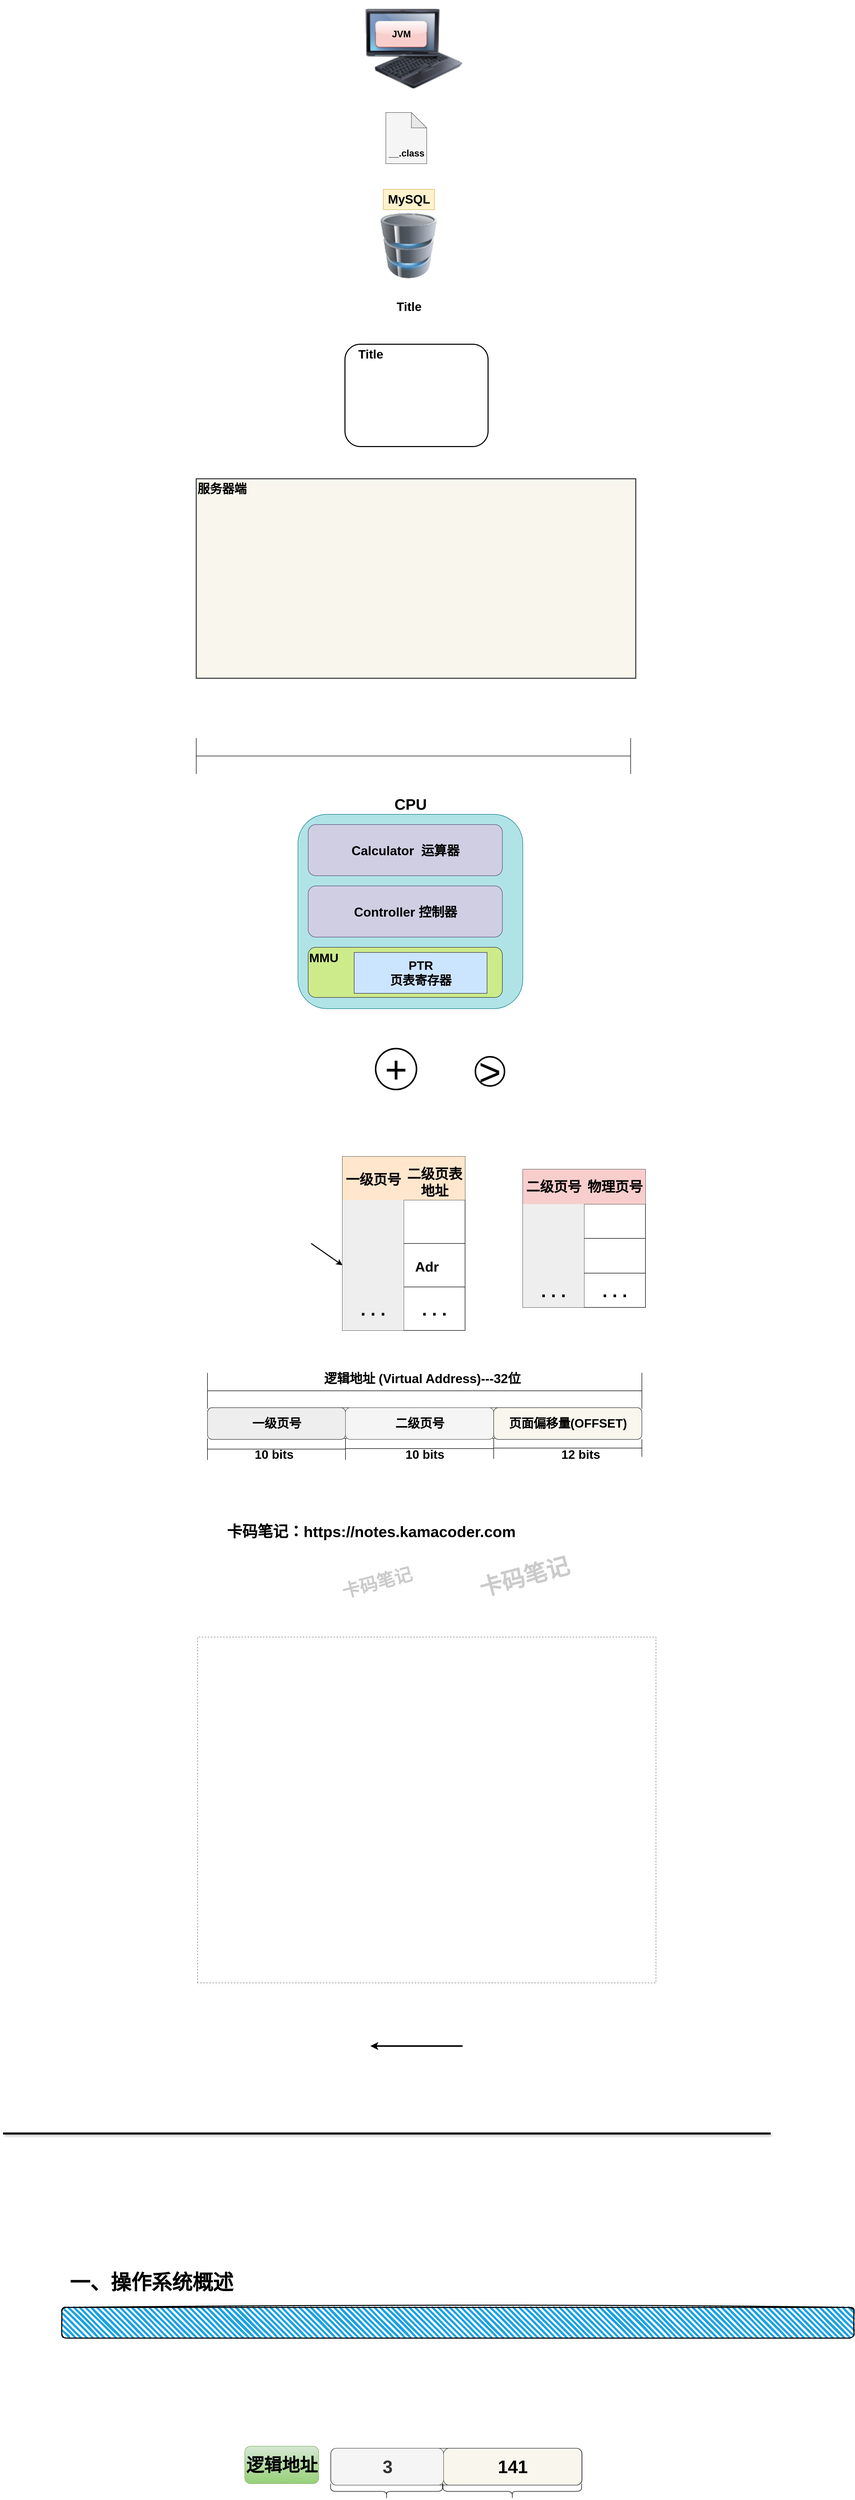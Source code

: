 <mxfile version="13.3.6" type="device"><diagram id="s9QtPAElUWJQrzNiy2O-" name="第 1 页"><mxGraphModel dx="3366" dy="1791" grid="0" gridSize="10" guides="1" tooltips="1" connect="1" arrows="1" fold="1" page="0" pageScale="1" pageWidth="1169" pageHeight="827" math="0" shadow="0"><root><mxCell id="0"/><mxCell id="1" parent="0"/><mxCell id="5fbsEI-NGeyjSIloz2Gn-40" value="" style="shape=table;html=1;whiteSpace=wrap;startSize=0;container=1;collapsible=0;childLayout=tableLayout;" parent="1" vertex="1"><mxGeometry x="798" y="2516" width="240" height="270" as="geometry"/></mxCell><mxCell id="5fbsEI-NGeyjSIloz2Gn-41" value="" style="shape=partialRectangle;html=1;whiteSpace=wrap;collapsible=0;dropTarget=0;pointerEvents=0;fillColor=none;top=0;left=0;bottom=0;right=0;points=[[0,0.5],[1,0.5]];portConstraint=eastwest;" parent="5fbsEI-NGeyjSIloz2Gn-40" vertex="1"><mxGeometry width="240" height="68" as="geometry"/></mxCell><mxCell id="5fbsEI-NGeyjSIloz2Gn-42" value="" style="shape=partialRectangle;html=1;whiteSpace=wrap;connectable=0;overflow=hidden;fillColor=#f8cecc;top=0;left=0;bottom=0;right=0;strokeColor=#b85450;" parent="5fbsEI-NGeyjSIloz2Gn-41" vertex="1"><mxGeometry width="120" height="68" as="geometry"/></mxCell><mxCell id="5fbsEI-NGeyjSIloz2Gn-43" value="" style="shape=partialRectangle;html=1;whiteSpace=wrap;connectable=0;overflow=hidden;fillColor=#f8cecc;top=0;left=0;bottom=0;right=0;strokeColor=#b85450;" parent="5fbsEI-NGeyjSIloz2Gn-41" vertex="1"><mxGeometry x="120" width="120" height="68" as="geometry"/></mxCell><mxCell id="5fbsEI-NGeyjSIloz2Gn-44" value="" style="shape=partialRectangle;html=1;whiteSpace=wrap;collapsible=0;dropTarget=0;pointerEvents=0;fillColor=none;top=0;left=0;bottom=0;right=0;points=[[0,0.5],[1,0.5]];portConstraint=eastwest;" parent="5fbsEI-NGeyjSIloz2Gn-40" vertex="1"><mxGeometry y="68" width="240" height="67" as="geometry"/></mxCell><mxCell id="5fbsEI-NGeyjSIloz2Gn-45" value="" style="shape=partialRectangle;html=1;whiteSpace=wrap;connectable=0;overflow=hidden;fillColor=#eeeeee;top=0;left=0;bottom=0;right=0;strokeColor=#36393d;" parent="5fbsEI-NGeyjSIloz2Gn-44" vertex="1"><mxGeometry width="120" height="67" as="geometry"/></mxCell><mxCell id="5fbsEI-NGeyjSIloz2Gn-46" value="" style="shape=partialRectangle;html=1;whiteSpace=wrap;connectable=0;overflow=hidden;fillColor=none;top=0;left=0;bottom=0;right=0;" parent="5fbsEI-NGeyjSIloz2Gn-44" vertex="1"><mxGeometry x="120" width="120" height="67" as="geometry"/></mxCell><mxCell id="5fbsEI-NGeyjSIloz2Gn-47" value="" style="shape=partialRectangle;html=1;whiteSpace=wrap;collapsible=0;dropTarget=0;pointerEvents=0;fillColor=none;top=0;left=0;bottom=0;right=0;points=[[0,0.5],[1,0.5]];portConstraint=eastwest;" parent="5fbsEI-NGeyjSIloz2Gn-40" vertex="1"><mxGeometry y="135" width="240" height="68" as="geometry"/></mxCell><mxCell id="5fbsEI-NGeyjSIloz2Gn-48" value="" style="shape=partialRectangle;html=1;whiteSpace=wrap;connectable=0;overflow=hidden;fillColor=#eeeeee;top=0;left=0;bottom=0;right=0;strokeColor=#36393d;" parent="5fbsEI-NGeyjSIloz2Gn-47" vertex="1"><mxGeometry width="120" height="68" as="geometry"/></mxCell><mxCell id="5fbsEI-NGeyjSIloz2Gn-49" value="" style="shape=partialRectangle;html=1;whiteSpace=wrap;connectable=0;overflow=hidden;fillColor=none;top=0;left=0;bottom=0;right=0;" parent="5fbsEI-NGeyjSIloz2Gn-47" vertex="1"><mxGeometry x="120" width="120" height="68" as="geometry"/></mxCell><mxCell id="5fbsEI-NGeyjSIloz2Gn-50" value="" style="shape=partialRectangle;html=1;whiteSpace=wrap;collapsible=0;dropTarget=0;pointerEvents=0;fillColor=none;top=0;left=0;bottom=0;right=0;points=[[0,0.5],[1,0.5]];portConstraint=eastwest;" parent="5fbsEI-NGeyjSIloz2Gn-40" vertex="1"><mxGeometry y="203" width="240" height="67" as="geometry"/></mxCell><mxCell id="5fbsEI-NGeyjSIloz2Gn-51" value=". . ." style="shape=partialRectangle;html=1;whiteSpace=wrap;connectable=0;overflow=hidden;fillColor=#eeeeee;top=0;left=0;bottom=0;right=0;strokeColor=#36393d;fontSize=35;fontStyle=1" parent="5fbsEI-NGeyjSIloz2Gn-50" vertex="1"><mxGeometry width="120" height="67" as="geometry"/></mxCell><mxCell id="5fbsEI-NGeyjSIloz2Gn-52" value=". . ." style="shape=partialRectangle;html=1;whiteSpace=wrap;connectable=0;overflow=hidden;fillColor=none;top=0;left=0;bottom=0;right=0;fontSize=35;fontStyle=1" parent="5fbsEI-NGeyjSIloz2Gn-50" vertex="1"><mxGeometry x="120" width="120" height="67" as="geometry"/></mxCell><mxCell id="5fbsEI-NGeyjSIloz2Gn-23" value="" style="shape=table;html=1;whiteSpace=wrap;startSize=0;container=1;collapsible=0;childLayout=tableLayout;" parent="1" vertex="1"><mxGeometry x="445" y="2491" width="240" height="340" as="geometry"/></mxCell><mxCell id="5fbsEI-NGeyjSIloz2Gn-24" value="" style="shape=partialRectangle;html=1;whiteSpace=wrap;collapsible=0;dropTarget=0;pointerEvents=0;fillColor=none;top=0;left=0;bottom=0;right=0;points=[[0,0.5],[1,0.5]];portConstraint=eastwest;" parent="5fbsEI-NGeyjSIloz2Gn-23" vertex="1"><mxGeometry width="240" height="85" as="geometry"/></mxCell><mxCell id="5fbsEI-NGeyjSIloz2Gn-25" value="" style="shape=partialRectangle;html=1;whiteSpace=wrap;connectable=0;overflow=hidden;fillColor=#ffe6cc;top=0;left=0;bottom=0;right=0;strokeColor=#d79b00;" parent="5fbsEI-NGeyjSIloz2Gn-24" vertex="1"><mxGeometry width="120" height="85" as="geometry"/></mxCell><mxCell id="5fbsEI-NGeyjSIloz2Gn-26" value="" style="shape=partialRectangle;html=1;whiteSpace=wrap;connectable=0;overflow=hidden;fillColor=#ffe6cc;top=0;left=0;bottom=0;right=0;strokeColor=#d79b00;" parent="5fbsEI-NGeyjSIloz2Gn-24" vertex="1"><mxGeometry x="120" width="120" height="85" as="geometry"/></mxCell><mxCell id="5fbsEI-NGeyjSIloz2Gn-27" value="" style="shape=partialRectangle;html=1;whiteSpace=wrap;collapsible=0;dropTarget=0;pointerEvents=0;fillColor=none;top=0;left=0;bottom=0;right=0;points=[[0,0.5],[1,0.5]];portConstraint=eastwest;" parent="5fbsEI-NGeyjSIloz2Gn-23" vertex="1"><mxGeometry y="85" width="240" height="85" as="geometry"/></mxCell><mxCell id="5fbsEI-NGeyjSIloz2Gn-28" value="" style="shape=partialRectangle;html=1;whiteSpace=wrap;connectable=0;overflow=hidden;fillColor=#eeeeee;top=0;left=0;bottom=0;right=0;strokeColor=#36393d;" parent="5fbsEI-NGeyjSIloz2Gn-27" vertex="1"><mxGeometry width="120" height="85" as="geometry"/></mxCell><mxCell id="5fbsEI-NGeyjSIloz2Gn-29" value="" style="shape=partialRectangle;html=1;whiteSpace=wrap;connectable=0;overflow=hidden;fillColor=none;top=0;left=0;bottom=0;right=0;" parent="5fbsEI-NGeyjSIloz2Gn-27" vertex="1"><mxGeometry x="120" width="120" height="85" as="geometry"/></mxCell><mxCell id="5fbsEI-NGeyjSIloz2Gn-30" value="" style="shape=partialRectangle;html=1;whiteSpace=wrap;collapsible=0;dropTarget=0;pointerEvents=0;fillColor=none;top=0;left=0;bottom=0;right=0;points=[[0,0.5],[1,0.5]];portConstraint=eastwest;" parent="5fbsEI-NGeyjSIloz2Gn-23" vertex="1"><mxGeometry y="170" width="240" height="85" as="geometry"/></mxCell><mxCell id="5fbsEI-NGeyjSIloz2Gn-31" value="" style="shape=partialRectangle;html=1;whiteSpace=wrap;connectable=0;overflow=hidden;fillColor=#eeeeee;top=0;left=0;bottom=0;right=0;strokeColor=#36393d;" parent="5fbsEI-NGeyjSIloz2Gn-30" vertex="1"><mxGeometry width="120" height="85" as="geometry"/></mxCell><mxCell id="5fbsEI-NGeyjSIloz2Gn-32" value="" style="shape=partialRectangle;html=1;whiteSpace=wrap;connectable=0;overflow=hidden;fillColor=none;top=0;left=0;bottom=0;right=0;" parent="5fbsEI-NGeyjSIloz2Gn-30" vertex="1"><mxGeometry x="120" width="120" height="85" as="geometry"/></mxCell><mxCell id="5fbsEI-NGeyjSIloz2Gn-33" value="" style="shape=partialRectangle;html=1;whiteSpace=wrap;collapsible=0;dropTarget=0;pointerEvents=0;fillColor=none;top=0;left=0;bottom=0;right=0;points=[[0,0.5],[1,0.5]];portConstraint=eastwest;" parent="5fbsEI-NGeyjSIloz2Gn-23" vertex="1"><mxGeometry y="255" width="240" height="85" as="geometry"/></mxCell><mxCell id="5fbsEI-NGeyjSIloz2Gn-34" value=". . ." style="shape=partialRectangle;html=1;whiteSpace=wrap;connectable=0;overflow=hidden;fillColor=#eeeeee;top=0;left=0;bottom=0;right=0;strokeColor=#36393d;fontSize=35;fontStyle=1" parent="5fbsEI-NGeyjSIloz2Gn-33" vertex="1"><mxGeometry width="120" height="85" as="geometry"/></mxCell><mxCell id="5fbsEI-NGeyjSIloz2Gn-35" value=". . ." style="shape=partialRectangle;html=1;whiteSpace=wrap;connectable=0;overflow=hidden;fillColor=none;top=0;left=0;bottom=0;right=0;fontSize=35;fontStyle=1" parent="5fbsEI-NGeyjSIloz2Gn-33" vertex="1"><mxGeometry x="120" width="120" height="85" as="geometry"/></mxCell><mxCell id="5fbsEI-NGeyjSIloz2Gn-36" style="edgeStyle=none;rounded=0;orthogonalLoop=1;jettySize=auto;html=1;exitX=1;exitY=0.5;exitDx=0;exitDy=0;entryX=0;entryY=0.5;entryDx=0;entryDy=0;strokeWidth=2;fontSize=27;fontColor=#000000;" parent="1" target="5fbsEI-NGeyjSIloz2Gn-30" edge="1"><mxGeometry relative="1" as="geometry"><mxPoint x="384" y="2661" as="sourcePoint"/></mxGeometry></mxCell><mxCell id="5fbsEI-NGeyjSIloz2Gn-37" value="一级页号" style="text;strokeColor=none;fillColor=none;html=1;fontSize=27;fontStyle=1;verticalAlign=middle;align=center;rounded=1;" parent="1" vertex="1"><mxGeometry x="455" y="2512" width="100" height="50" as="geometry"/></mxCell><mxCell id="5fbsEI-NGeyjSIloz2Gn-38" value="二级页表&lt;br style=&quot;font-size: 27px;&quot;&gt;地址" style="text;strokeColor=none;fillColor=none;html=1;fontSize=27;fontStyle=1;verticalAlign=middle;align=center;rounded=1;" parent="1" vertex="1"><mxGeometry x="555" y="2512" width="140" height="60" as="geometry"/></mxCell><mxCell id="5fbsEI-NGeyjSIloz2Gn-39" value="Adr" style="text;strokeColor=none;fillColor=none;html=1;fontSize=27;fontStyle=1;verticalAlign=middle;align=center;rounded=1;" parent="1" vertex="1"><mxGeometry x="585" y="2682" width="50" height="50" as="geometry"/></mxCell><mxCell id="5fbsEI-NGeyjSIloz2Gn-1" value="" style="image;html=1;image=img/lib/clip_art/computers/Fujitsu_Tablet_128x128.png;fontSize=20;fontColor=#FF2E4A;" parent="1" vertex="1"><mxGeometry x="490" y="230" width="190" height="190" as="geometry"/></mxCell><mxCell id="5fbsEI-NGeyjSIloz2Gn-2" value="&lt;font style=&quot;font-size: 18px&quot;&gt;JVM&lt;/font&gt;" style="text;strokeColor=#b85450;fillColor=#f8cecc;html=1;fontSize=18;fontStyle=1;verticalAlign=middle;align=center;rounded=1;shadow=1;sketch=0;glass=1;" parent="1" vertex="1"><mxGeometry x="510" y="272" width="100" height="50" as="geometry"/></mxCell><mxCell id="5fbsEI-NGeyjSIloz2Gn-3" value="" style="shape=note;whiteSpace=wrap;html=1;backgroundOutline=1;darkOpacity=0.05;fillColor=#f5f5f5;strokeColor=#666666;fontColor=#333333;" parent="1" vertex="1"><mxGeometry x="530" y="450" width="80" height="100" as="geometry"/></mxCell><mxCell id="5fbsEI-NGeyjSIloz2Gn-4" value="&lt;font style=&quot;font-size: 18px;&quot;&gt;__.class&lt;/font&gt;" style="text;strokeColor=none;fillColor=none;html=1;fontSize=18;fontStyle=1;verticalAlign=middle;align=center;" parent="1" vertex="1"><mxGeometry x="535" y="510" width="70" height="40" as="geometry"/></mxCell><mxCell id="5fbsEI-NGeyjSIloz2Gn-5" value="" style="image;html=1;image=img/lib/clip_art/computers/Database_128x128.png" parent="1" vertex="1"><mxGeometry x="520" y="640.0" width="110" height="140" as="geometry"/></mxCell><mxCell id="5fbsEI-NGeyjSIloz2Gn-6" value="MySQL" style="text;strokeColor=#d6b656;fillColor=#fff2cc;html=1;fontSize=24;fontStyle=1;verticalAlign=middle;align=center;" parent="1" vertex="1"><mxGeometry x="525" y="600.0" width="100" height="40" as="geometry"/></mxCell><mxCell id="5fbsEI-NGeyjSIloz2Gn-7" value="Title" style="text;strokeColor=none;fillColor=none;html=1;fontSize=24;fontStyle=1;verticalAlign=middle;align=center;" parent="1" vertex="1"><mxGeometry x="525" y="810" width="100" height="40" as="geometry"/></mxCell><mxCell id="5fbsEI-NGeyjSIloz2Gn-8" value="" style="group" parent="1" vertex="1" connectable="0"><mxGeometry x="450" y="903" width="280" height="200" as="geometry"/></mxCell><mxCell id="5fbsEI-NGeyjSIloz2Gn-9" value="" style="rounded=1;whiteSpace=wrap;html=1;strokeWidth=2;" parent="5fbsEI-NGeyjSIloz2Gn-8" vertex="1"><mxGeometry width="280" height="200" as="geometry"/></mxCell><mxCell id="5fbsEI-NGeyjSIloz2Gn-10" value="Title" style="text;strokeColor=none;fillColor=none;html=1;fontSize=24;fontStyle=1;verticalAlign=middle;align=center;" parent="5fbsEI-NGeyjSIloz2Gn-8" vertex="1"><mxGeometry width="100" height="40" as="geometry"/></mxCell><mxCell id="5fbsEI-NGeyjSIloz2Gn-11" value="" style="group" parent="1" vertex="1" connectable="0"><mxGeometry x="159" y="1166" width="860" height="390" as="geometry"/></mxCell><mxCell id="5fbsEI-NGeyjSIloz2Gn-12" value="" style="rounded=0;whiteSpace=wrap;html=1;fillColor=#f9f7ed;strokeColor=#36393d;strokeWidth=2;" parent="5fbsEI-NGeyjSIloz2Gn-11" vertex="1"><mxGeometry width="860" height="390" as="geometry"/></mxCell><mxCell id="5fbsEI-NGeyjSIloz2Gn-13" value="服务器端" style="text;strokeColor=none;fillColor=none;html=1;fontSize=24;fontStyle=1;verticalAlign=middle;align=center;" parent="5fbsEI-NGeyjSIloz2Gn-11" vertex="1"><mxGeometry width="100" height="40" as="geometry"/></mxCell><mxCell id="5fbsEI-NGeyjSIloz2Gn-14" value="" style="shape=crossbar;whiteSpace=wrap;html=1;rounded=1;fillColor=#ffffff;" parent="1" vertex="1"><mxGeometry x="159" y="1673" width="850" height="70" as="geometry"/></mxCell><mxCell id="5fbsEI-NGeyjSIloz2Gn-15" value="" style="group" parent="1" vertex="1" connectable="0"><mxGeometry x="358" y="1782" width="440" height="420" as="geometry"/></mxCell><mxCell id="5fbsEI-NGeyjSIloz2Gn-16" value="" style="text;html=1;fontSize=24;fontStyle=1;verticalAlign=middle;align=center;rounded=1;fillColor=#b0e3e6;strokeColor=#0e8088;" parent="5fbsEI-NGeyjSIloz2Gn-15" vertex="1"><mxGeometry y="40" width="440" height="380" as="geometry"/></mxCell><mxCell id="5fbsEI-NGeyjSIloz2Gn-17" value="CPU" style="text;strokeColor=none;fillColor=none;html=1;fontSize=30;fontStyle=1;verticalAlign=middle;align=center;rounded=1;" parent="5fbsEI-NGeyjSIloz2Gn-15" vertex="1"><mxGeometry x="170" width="100" height="40" as="geometry"/></mxCell><mxCell id="5fbsEI-NGeyjSIloz2Gn-18" value="Calculator&amp;nbsp; 运算器" style="text;strokeColor=#56517e;fillColor=#d0cee2;html=1;fontSize=25;fontStyle=1;verticalAlign=middle;align=center;rounded=1;" parent="5fbsEI-NGeyjSIloz2Gn-15" vertex="1"><mxGeometry x="20" y="60" width="380" height="100" as="geometry"/></mxCell><mxCell id="5fbsEI-NGeyjSIloz2Gn-19" value="Controller 控制器" style="text;strokeColor=#56517e;fillColor=#d0cee2;html=1;fontSize=25;fontStyle=1;verticalAlign=middle;align=center;rounded=1;" parent="5fbsEI-NGeyjSIloz2Gn-15" vertex="1"><mxGeometry x="20" y="180" width="380" height="100" as="geometry"/></mxCell><mxCell id="5fbsEI-NGeyjSIloz2Gn-20" value="MMU" style="text;strokeColor=#36393d;fillColor=#cdeb8b;html=1;fontSize=24;fontStyle=1;verticalAlign=top;align=left;rounded=1;horizontal=1;" parent="5fbsEI-NGeyjSIloz2Gn-15" vertex="1"><mxGeometry x="20" y="300" width="380" height="98" as="geometry"/></mxCell><mxCell id="5fbsEI-NGeyjSIloz2Gn-21" value="PTR&lt;br&gt;页表寄存器" style="text;strokeColor=#36393d;fillColor=#cce5ff;html=1;fontSize=24;fontStyle=1;verticalAlign=middle;align=center;rounded=0;" parent="5fbsEI-NGeyjSIloz2Gn-15" vertex="1"><mxGeometry x="110" y="310" width="260" height="80" as="geometry"/></mxCell><mxCell id="5fbsEI-NGeyjSIloz2Gn-22" value="+" style="ellipse;whiteSpace=wrap;html=1;aspect=fixed;rounded=0;strokeWidth=3;fillColor=#ffffff;fontSize=75;fontColor=#000000;align=center;fontStyle=0" parent="1" vertex="1"><mxGeometry x="510" y="2280" width="80" height="80" as="geometry"/></mxCell><mxCell id="5fbsEI-NGeyjSIloz2Gn-53" value="二级页号" style="text;strokeColor=none;fillColor=none;html=1;fontSize=27;fontStyle=1;verticalAlign=middle;align=center;rounded=1;" parent="1" vertex="1"><mxGeometry x="808" y="2526" width="100" height="50" as="geometry"/></mxCell><mxCell id="5fbsEI-NGeyjSIloz2Gn-54" value="物理页号" style="text;strokeColor=none;fillColor=none;html=1;fontSize=27;fontStyle=1;verticalAlign=middle;align=center;rounded=1;" parent="1" vertex="1"><mxGeometry x="908" y="2521" width="140" height="60" as="geometry"/></mxCell><mxCell id="5fbsEI-NGeyjSIloz2Gn-55" value="" style="group" parent="1" vertex="1" connectable="0"><mxGeometry x="181" y="2904" width="850" height="190" as="geometry"/></mxCell><mxCell id="5fbsEI-NGeyjSIloz2Gn-56" value="" style="text;strokeColor=#36393d;html=1;fontSize=24;fontStyle=1;verticalAlign=middle;align=center;fillColor=#f9f7ed;rounded=1;" parent="5fbsEI-NGeyjSIloz2Gn-55" vertex="1"><mxGeometry y="78" width="850" height="60" as="geometry"/></mxCell><mxCell id="5fbsEI-NGeyjSIloz2Gn-57" value="逻辑地址 (Virtual Address)---32位" style="text;strokeColor=none;fillColor=none;html=1;fontSize=25;fontStyle=1;verticalAlign=middle;align=center;rounded=1;" parent="5fbsEI-NGeyjSIloz2Gn-55" vertex="1"><mxGeometry x="270" width="300" height="40" as="geometry"/></mxCell><mxCell id="5fbsEI-NGeyjSIloz2Gn-58" value="" style="shape=crossbar;whiteSpace=wrap;html=1;rounded=1;fillColor=#ffffff;" parent="5fbsEI-NGeyjSIloz2Gn-55" vertex="1"><mxGeometry y="10" width="850" height="70" as="geometry"/></mxCell><mxCell id="5fbsEI-NGeyjSIloz2Gn-59" value="一级页号" style="text;strokeColor=#36393d;fillColor=#eeeeee;html=1;fontSize=24;fontStyle=1;verticalAlign=middle;align=center;rounded=1;" parent="5fbsEI-NGeyjSIloz2Gn-55" vertex="1"><mxGeometry y="78" width="270" height="62" as="geometry"/></mxCell><mxCell id="5fbsEI-NGeyjSIloz2Gn-60" value="二级页号" style="text;strokeColor=#666666;fillColor=#f5f5f5;html=1;fontSize=24;fontStyle=1;verticalAlign=middle;align=center;rounded=1;" parent="5fbsEI-NGeyjSIloz2Gn-55" vertex="1"><mxGeometry x="270" y="78" width="290" height="62" as="geometry"/></mxCell><mxCell id="5fbsEI-NGeyjSIloz2Gn-61" value="页面偏移量(OFFSET)" style="text;strokeColor=#36393d;fillColor=#f9f7ed;html=1;fontSize=24;fontStyle=1;verticalAlign=middle;align=center;rounded=1;" parent="5fbsEI-NGeyjSIloz2Gn-55" vertex="1"><mxGeometry x="560" y="78" width="290" height="62" as="geometry"/></mxCell><mxCell id="5fbsEI-NGeyjSIloz2Gn-62" value="" style="shape=crossbar;whiteSpace=wrap;html=1;rounded=1;fillColor=#ffffff;" parent="5fbsEI-NGeyjSIloz2Gn-55" vertex="1"><mxGeometry y="138" width="270" height="42" as="geometry"/></mxCell><mxCell id="5fbsEI-NGeyjSIloz2Gn-63" value="" style="shape=crossbar;whiteSpace=wrap;html=1;rounded=1;fillColor=#ffffff;" parent="5fbsEI-NGeyjSIloz2Gn-55" vertex="1"><mxGeometry x="270" y="138" width="290" height="40" as="geometry"/></mxCell><mxCell id="5fbsEI-NGeyjSIloz2Gn-64" value="" style="shape=crossbar;whiteSpace=wrap;html=1;rounded=1;fillColor=#ffffff;" parent="5fbsEI-NGeyjSIloz2Gn-55" vertex="1"><mxGeometry x="560" y="140" width="290" height="34" as="geometry"/></mxCell><mxCell id="5fbsEI-NGeyjSIloz2Gn-65" value="10 bits" style="text;strokeColor=none;fillColor=none;html=1;fontSize=24;fontStyle=1;verticalAlign=middle;align=center;rounded=0;" parent="5fbsEI-NGeyjSIloz2Gn-55" vertex="1"><mxGeometry x="80" y="150" width="100" height="40" as="geometry"/></mxCell><mxCell id="5fbsEI-NGeyjSIloz2Gn-66" value="10 bits" style="text;strokeColor=none;fillColor=none;html=1;fontSize=24;fontStyle=1;verticalAlign=middle;align=center;rounded=0;" parent="5fbsEI-NGeyjSIloz2Gn-55" vertex="1"><mxGeometry x="375" y="150" width="100" height="40" as="geometry"/></mxCell><mxCell id="5fbsEI-NGeyjSIloz2Gn-67" value="12 bits" style="text;strokeColor=none;fillColor=none;html=1;fontSize=24;fontStyle=1;verticalAlign=middle;align=center;rounded=0;" parent="5fbsEI-NGeyjSIloz2Gn-55" vertex="1"><mxGeometry x="680" y="150" width="100" height="40" as="geometry"/></mxCell><mxCell id="5fbsEI-NGeyjSIloz2Gn-68" value="卡码笔记：https://notes.kamacoder.com" style="text;strokeColor=none;fillColor=none;html=1;fontSize=30;fontStyle=1;verticalAlign=middle;align=center;rounded=0;shadow=1;sketch=0;rotation=0;" parent="1" vertex="1"><mxGeometry x="202" y="3186" width="598" height="75" as="geometry"/></mxCell><mxCell id="5fbsEI-NGeyjSIloz2Gn-69" value="卡码笔记" style="text;strokeColor=none;fillColor=none;html=1;fontSize=35;fontStyle=1;verticalAlign=middle;align=center;rounded=0;shadow=1;sketch=0;rotation=-15;textOpacity=20;" parent="1" vertex="1"><mxGeometry x="439" y="3286" width="146" height="75" as="geometry"/></mxCell><mxCell id="5fbsEI-NGeyjSIloz2Gn-70" value="卡码笔记" style="text;strokeColor=none;fillColor=none;html=1;fontSize=45;fontStyle=1;verticalAlign=middle;align=center;rounded=0;shadow=1;sketch=0;rotation=-15;textOpacity=20;" parent="1" vertex="1"><mxGeometry x="727" y="3275" width="146" height="75" as="geometry"/></mxCell><mxCell id="5fbsEI-NGeyjSIloz2Gn-71" value="" style="text;fillColor=none;html=1;fontSize=24;fontStyle=1;verticalAlign=middle;align=center;shadow=1;strokeColor=#000000;dashed=1;opacity=50;rotation=-90;" parent="1" vertex="1"><mxGeometry x="272" y="3320" width="676" height="897" as="geometry"/></mxCell><mxCell id="5fbsEI-NGeyjSIloz2Gn-72" value="" style="endArrow=classic;html=1;fontSize=30;strokeWidth=3;" parent="1" edge="1"><mxGeometry width="50" height="50" relative="1" as="geometry"><mxPoint x="680.25" y="4230" as="sourcePoint"/><mxPoint x="499.75" y="4230" as="targetPoint"/></mxGeometry></mxCell><mxCell id="5fbsEI-NGeyjSIloz2Gn-74" value="" style="line;strokeWidth=4;html=1;perimeter=backbonePerimeter;points=[];outlineConnect=0;shadow=1;fontSize=35;" parent="1" vertex="1"><mxGeometry x="-219" y="4396" width="1502" height="10" as="geometry"/></mxCell><mxCell id="5fbsEI-NGeyjSIloz2Gn-75" value="" style="rounded=1;whiteSpace=wrap;html=1;strokeWidth=2;fillWeight=4;hachureGap=8;hachureAngle=45;fillColor=#1ba1e2;sketch=1;labelBackgroundColor=#ffffff;" parent="1" vertex="1"><mxGeometry x="-104" y="4741" width="1550" height="60" as="geometry"/></mxCell><mxCell id="5fbsEI-NGeyjSIloz2Gn-76" value="一、操作系统概述" style="text;strokeColor=none;fillColor=none;html=1;fontSize=40;fontStyle=1;verticalAlign=middle;align=center;labelBackgroundColor=#ffffff;" parent="1" vertex="1"><mxGeometry x="-114" y="4671" width="370" height="40" as="geometry"/></mxCell><mxCell id="FKe7qoMOvqlRmqya7M9T-1" value="" style="text;strokeColor=#36393d;fillColor=#f9f7ed;html=1;fontSize=35;fontStyle=1;verticalAlign=middle;align=center;rounded=1;" vertex="1" parent="1"><mxGeometry x="422.0" y="5016.43" width="492" height="72" as="geometry"/></mxCell><mxCell id="FKe7qoMOvqlRmqya7M9T-2" value="141" style="text;strokeColor=#36393d;fillColor=#f9f7ed;html=1;fontSize=35;fontStyle=1;verticalAlign=middle;align=center;rounded=1;" vertex="1" parent="1"><mxGeometry x="643.0" y="5016.43" width="270.5" height="72" as="geometry"/></mxCell><mxCell id="FKe7qoMOvqlRmqya7M9T-3" value="3" style="text;strokeColor=#666666;fillColor=#f5f5f5;html=1;fontSize=35;fontStyle=1;verticalAlign=middle;align=center;rounded=1;fontColor=#333333;" vertex="1" parent="1"><mxGeometry x="422.5" y="5016.43" width="220.5" height="72" as="geometry"/></mxCell><mxCell id="FKe7qoMOvqlRmqya7M9T-4" value="逻辑地址" style="text;html=1;fontSize=35;fontStyle=1;verticalAlign=middle;align=center;rounded=1;gradientColor=#97d077;fillColor=#d5e8d4;strokeColor=#82b366;" vertex="1" parent="1"><mxGeometry x="254.0" y="5012.43" width="144.5" height="73" as="geometry"/></mxCell><mxCell id="FKe7qoMOvqlRmqya7M9T-5" value="" style="shape=curlyBracket;whiteSpace=wrap;html=1;rounded=1;fontSize=35;rotation=-90;" vertex="1" parent="1"><mxGeometry x="516.25" y="4991.18" width="30.5" height="219" as="geometry"/></mxCell><mxCell id="FKe7qoMOvqlRmqya7M9T-6" value="" style="shape=curlyBracket;whiteSpace=wrap;html=1;rounded=1;fontSize=35;rotation=-90;" vertex="1" parent="1"><mxGeometry x="762.19" y="4965" width="30.5" height="271.37" as="geometry"/></mxCell><mxCell id="FKe7qoMOvqlRmqya7M9T-7" value="&amp;gt;" style="ellipse;whiteSpace=wrap;html=1;aspect=fixed;rounded=0;strokeWidth=3;fillColor=#ffffff;fontSize=75;fontColor=#000000;align=center;fontStyle=0" vertex="1" parent="1"><mxGeometry x="705.19" y="2296" width="57" height="57" as="geometry"/></mxCell></root></mxGraphModel></diagram></mxfile>